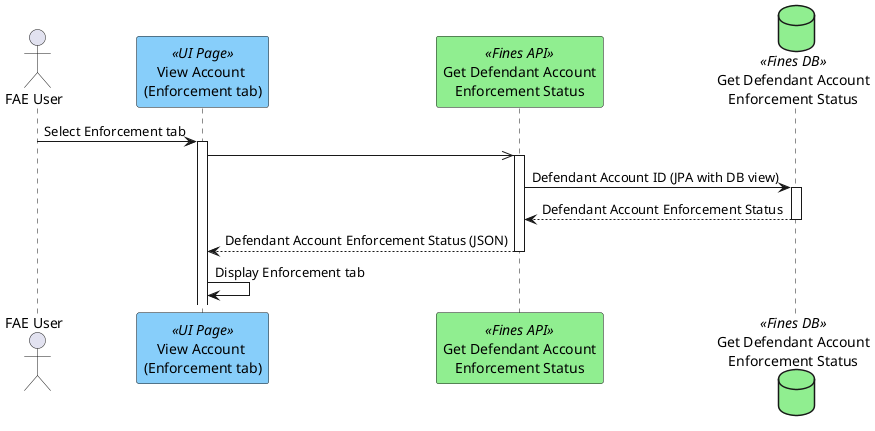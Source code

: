 @startuml
actor "FAE User" as user
participant "View Account \n(Enforcement tab)" as page <<UI Page>> #lightskyblue
participant "Get Defendant Account\nEnforcement Status" as enfapi <<Fines API>> #lightgreen
database "Get Defendant Account\nEnforcement Status" as enfdb <<Fines DB>>  #lightgreen
user -> page ++: Select Enforcement tab
page ->> enfapi ++
enfapi -> enfdb ++ : Defendant Account ID (JPA with DB view)
enfapi <-- enfdb --: Defendant Account Enforcement Status
page <-- enfapi -- : Defendant Account Enforcement Status (JSON)
page -> page : Display Enforcement tab
@enduml